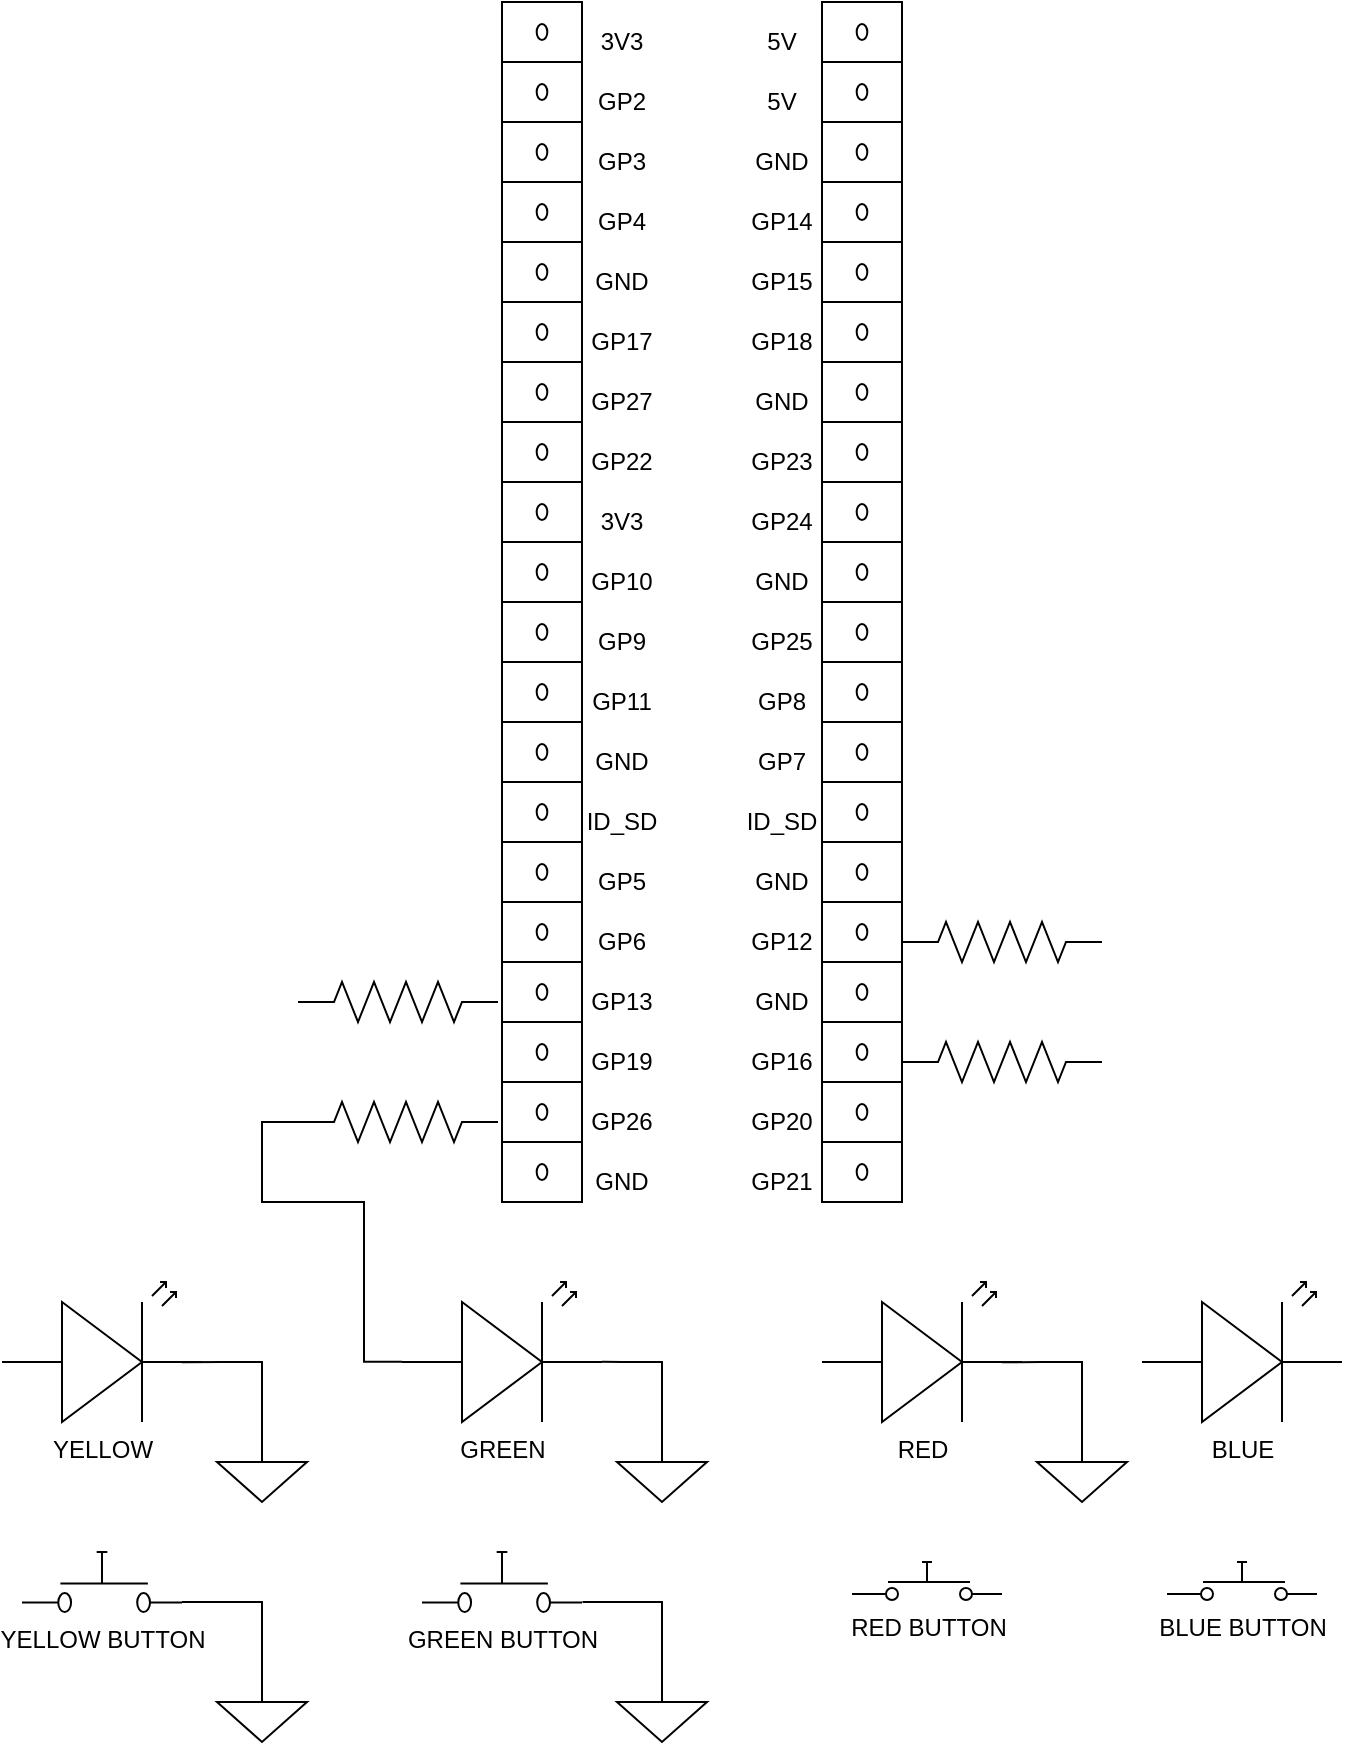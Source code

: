<mxfile version="12.1.8" type="github" pages="1">
  <diagram id="KsGbzgoHT5X_Ue6g_nk4" name="Page-1">
    <mxGraphModel dx="1600" dy="1995" grid="1" gridSize="10" guides="1" tooltips="1" connect="1" arrows="1" fold="1" page="1" pageScale="1" pageWidth="850" pageHeight="1100" math="0" shadow="0">
      <root>
        <mxCell id="0"/>
        <mxCell id="1" parent="0"/>
        <mxCell id="Pd7MUSjjiSU6BdeKO4Gg-2" value="YELLOW" style="verticalLabelPosition=bottom;shadow=0;dashed=0;align=center;fillColor=#ffffff;html=1;verticalAlign=top;strokeWidth=1;shape=mxgraph.electrical.opto_electronics.led_2;pointerEvents=1;" vertex="1" parent="1">
          <mxGeometry x="30" y="120" width="100" height="70" as="geometry"/>
        </mxCell>
        <mxCell id="Pd7MUSjjiSU6BdeKO4Gg-3" value="GREEN" style="verticalLabelPosition=bottom;shadow=0;dashed=0;align=center;fillColor=#ffffff;html=1;verticalAlign=top;strokeWidth=1;shape=mxgraph.electrical.opto_electronics.led_2;pointerEvents=1;" vertex="1" parent="1">
          <mxGeometry x="230" y="120" width="100" height="70" as="geometry"/>
        </mxCell>
        <mxCell id="Pd7MUSjjiSU6BdeKO4Gg-4" value="RED" style="verticalLabelPosition=bottom;shadow=0;dashed=0;align=center;fillColor=#ffffff;html=1;verticalAlign=top;strokeWidth=1;shape=mxgraph.electrical.opto_electronics.led_2;pointerEvents=1;" vertex="1" parent="1">
          <mxGeometry x="440" y="120" width="100" height="70" as="geometry"/>
        </mxCell>
        <mxCell id="Pd7MUSjjiSU6BdeKO4Gg-5" value="BLUE" style="verticalLabelPosition=bottom;shadow=0;dashed=0;align=center;fillColor=#ffffff;html=1;verticalAlign=top;strokeWidth=1;shape=mxgraph.electrical.opto_electronics.led_2;pointerEvents=1;" vertex="1" parent="1">
          <mxGeometry x="600" y="120" width="100" height="70" as="geometry"/>
        </mxCell>
        <mxCell id="Pd7MUSjjiSU6BdeKO4Gg-8" value="YELLOW BUTTON" style="pointerEvents=1;verticalLabelPosition=bottom;shadow=0;dashed=0;align=center;fillColor=#ffffff;html=1;verticalAlign=top;strokeWidth=1;shape=mxgraph.electrical.electro-mechanical.push_switch_no;" vertex="1" parent="1">
          <mxGeometry x="40" y="255" width="80" height="30" as="geometry"/>
        </mxCell>
        <mxCell id="Pd7MUSjjiSU6BdeKO4Gg-10" value="RED BUTTON" style="pointerEvents=1;verticalLabelPosition=bottom;shadow=0;dashed=0;align=center;fillColor=#ffffff;html=1;verticalAlign=top;strokeWidth=1;shape=mxgraph.electrical.electro-mechanical.push_switch_no;" vertex="1" parent="1">
          <mxGeometry x="455" y="260" width="75" height="19" as="geometry"/>
        </mxCell>
        <mxCell id="Pd7MUSjjiSU6BdeKO4Gg-11" value="BLUE BUTTON" style="pointerEvents=1;verticalLabelPosition=bottom;shadow=0;dashed=0;align=center;fillColor=#ffffff;html=1;verticalAlign=top;strokeWidth=1;shape=mxgraph.electrical.electro-mechanical.push_switch_no;" vertex="1" parent="1">
          <mxGeometry x="612.5" y="260" width="75" height="19" as="geometry"/>
        </mxCell>
        <mxCell id="Pd7MUSjjiSU6BdeKO4Gg-14" value="" style="pointerEvents=1;verticalLabelPosition=bottom;shadow=0;dashed=0;align=center;fillColor=#ffffff;html=1;verticalAlign=top;strokeWidth=1;shape=mxgraph.electrical.miscellaneous.terminal_board;autosize=1;" vertex="1" parent="1">
          <mxGeometry x="280" y="-160" width="40" height="120" as="geometry"/>
        </mxCell>
        <mxCell id="Pd7MUSjjiSU6BdeKO4Gg-15" value="" style="pointerEvents=1;verticalLabelPosition=bottom;shadow=0;dashed=0;align=center;fillColor=#ffffff;html=1;verticalAlign=top;strokeWidth=1;shape=mxgraph.electrical.miscellaneous.terminal_board;autosize=1;" vertex="1" parent="1">
          <mxGeometry x="440" y="-40" width="40" height="120" as="geometry"/>
        </mxCell>
        <mxCell id="Pd7MUSjjiSU6BdeKO4Gg-16" value="" style="pointerEvents=1;verticalLabelPosition=bottom;shadow=0;dashed=0;align=center;fillColor=#ffffff;html=1;verticalAlign=top;strokeWidth=1;shape=mxgraph.electrical.miscellaneous.terminal_board;autosize=1;" vertex="1" parent="1">
          <mxGeometry x="440" y="-160" width="40" height="120" as="geometry"/>
        </mxCell>
        <mxCell id="Pd7MUSjjiSU6BdeKO4Gg-17" value="" style="pointerEvents=1;verticalLabelPosition=bottom;shadow=0;dashed=0;align=center;fillColor=#ffffff;html=1;verticalAlign=top;strokeWidth=1;shape=mxgraph.electrical.miscellaneous.terminal_board;autosize=1;" vertex="1" parent="1">
          <mxGeometry x="280" y="-40" width="40" height="120" as="geometry"/>
        </mxCell>
        <mxCell id="Pd7MUSjjiSU6BdeKO4Gg-18" value="" style="pointerEvents=1;verticalLabelPosition=bottom;shadow=0;dashed=0;align=center;fillColor=#ffffff;html=1;verticalAlign=top;strokeWidth=1;shape=mxgraph.electrical.miscellaneous.terminal_board;autosize=1;" vertex="1" parent="1">
          <mxGeometry x="280" y="-400" width="40" height="120" as="geometry"/>
        </mxCell>
        <mxCell id="Pd7MUSjjiSU6BdeKO4Gg-19" value="" style="pointerEvents=1;verticalLabelPosition=bottom;shadow=0;dashed=0;align=center;fillColor=#ffffff;html=1;verticalAlign=top;strokeWidth=1;shape=mxgraph.electrical.miscellaneous.terminal_board;autosize=1;" vertex="1" parent="1">
          <mxGeometry x="440" y="-280" width="40" height="120" as="geometry"/>
        </mxCell>
        <mxCell id="Pd7MUSjjiSU6BdeKO4Gg-20" value="" style="pointerEvents=1;verticalLabelPosition=bottom;shadow=0;dashed=0;align=center;fillColor=#ffffff;html=1;verticalAlign=top;strokeWidth=1;shape=mxgraph.electrical.miscellaneous.terminal_board;autosize=1;" vertex="1" parent="1">
          <mxGeometry x="440" y="-400" width="40" height="120" as="geometry"/>
        </mxCell>
        <mxCell id="Pd7MUSjjiSU6BdeKO4Gg-21" value="" style="pointerEvents=1;verticalLabelPosition=bottom;shadow=0;dashed=0;align=center;fillColor=#ffffff;html=1;verticalAlign=top;strokeWidth=1;shape=mxgraph.electrical.miscellaneous.terminal_board;autosize=1;" vertex="1" parent="1">
          <mxGeometry x="280" y="-280" width="40" height="120" as="geometry"/>
        </mxCell>
        <mxCell id="Pd7MUSjjiSU6BdeKO4Gg-22" value="" style="pointerEvents=1;verticalLabelPosition=bottom;shadow=0;dashed=0;align=center;fillColor=#ffffff;html=1;verticalAlign=top;strokeWidth=1;shape=mxgraph.electrical.miscellaneous.terminal_board;autosize=1;" vertex="1" parent="1">
          <mxGeometry x="280" y="-520" width="40" height="120" as="geometry"/>
        </mxCell>
        <mxCell id="Pd7MUSjjiSU6BdeKO4Gg-23" value="" style="pointerEvents=1;verticalLabelPosition=bottom;shadow=0;dashed=0;align=center;fillColor=#ffffff;html=1;verticalAlign=top;strokeWidth=1;shape=mxgraph.electrical.miscellaneous.terminal_board;autosize=1;" vertex="1" parent="1">
          <mxGeometry x="440" y="-520" width="40" height="120" as="geometry"/>
        </mxCell>
        <mxCell id="Pd7MUSjjiSU6BdeKO4Gg-24" value="3V3" style="text;html=1;strokeColor=none;fillColor=none;align=center;verticalAlign=middle;whiteSpace=wrap;rounded=0;" vertex="1" parent="1">
          <mxGeometry x="320" y="-510" width="40" height="20" as="geometry"/>
        </mxCell>
        <mxCell id="Pd7MUSjjiSU6BdeKO4Gg-25" value="&lt;div&gt;GP2&lt;/div&gt;" style="text;html=1;strokeColor=none;fillColor=none;align=center;verticalAlign=middle;whiteSpace=wrap;rounded=0;" vertex="1" parent="1">
          <mxGeometry x="320" y="-480" width="40" height="20" as="geometry"/>
        </mxCell>
        <mxCell id="Pd7MUSjjiSU6BdeKO4Gg-26" value="&lt;div&gt;GP3&lt;/div&gt;" style="text;html=1;strokeColor=none;fillColor=none;align=center;verticalAlign=middle;whiteSpace=wrap;rounded=0;" vertex="1" parent="1">
          <mxGeometry x="320" y="-450" width="40" height="20" as="geometry"/>
        </mxCell>
        <mxCell id="Pd7MUSjjiSU6BdeKO4Gg-27" value="5V" style="text;html=1;strokeColor=none;fillColor=none;align=center;verticalAlign=middle;whiteSpace=wrap;rounded=0;" vertex="1" parent="1">
          <mxGeometry x="400" y="-510" width="40" height="20" as="geometry"/>
        </mxCell>
        <mxCell id="Pd7MUSjjiSU6BdeKO4Gg-28" value="5V" style="text;html=1;strokeColor=none;fillColor=none;align=center;verticalAlign=middle;whiteSpace=wrap;rounded=0;" vertex="1" parent="1">
          <mxGeometry x="400" y="-480" width="40" height="20" as="geometry"/>
        </mxCell>
        <mxCell id="Pd7MUSjjiSU6BdeKO4Gg-29" value="GND" style="text;html=1;strokeColor=none;fillColor=none;align=center;verticalAlign=middle;whiteSpace=wrap;rounded=0;" vertex="1" parent="1">
          <mxGeometry x="400" y="-450" width="40" height="20" as="geometry"/>
        </mxCell>
        <mxCell id="Pd7MUSjjiSU6BdeKO4Gg-30" value="&lt;div&gt;GP14&lt;/div&gt;" style="text;html=1;strokeColor=none;fillColor=none;align=center;verticalAlign=middle;whiteSpace=wrap;rounded=0;" vertex="1" parent="1">
          <mxGeometry x="400" y="-420" width="40" height="20" as="geometry"/>
        </mxCell>
        <mxCell id="Pd7MUSjjiSU6BdeKO4Gg-31" value="&lt;div&gt;GP4&lt;/div&gt;" style="text;html=1;strokeColor=none;fillColor=none;align=center;verticalAlign=middle;whiteSpace=wrap;rounded=0;" vertex="1" parent="1">
          <mxGeometry x="320" y="-420" width="40" height="20" as="geometry"/>
        </mxCell>
        <mxCell id="Pd7MUSjjiSU6BdeKO4Gg-32" value="GND" style="text;html=1;strokeColor=none;fillColor=none;align=center;verticalAlign=middle;whiteSpace=wrap;rounded=0;" vertex="1" parent="1">
          <mxGeometry x="320" y="-390" width="40" height="20" as="geometry"/>
        </mxCell>
        <mxCell id="Pd7MUSjjiSU6BdeKO4Gg-33" value="&lt;div&gt;GP15&lt;/div&gt;" style="text;html=1;strokeColor=none;fillColor=none;align=center;verticalAlign=middle;whiteSpace=wrap;rounded=0;" vertex="1" parent="1">
          <mxGeometry x="400" y="-390" width="40" height="20" as="geometry"/>
        </mxCell>
        <mxCell id="Pd7MUSjjiSU6BdeKO4Gg-34" value="&lt;div&gt;GP18&lt;/div&gt;" style="text;html=1;strokeColor=none;fillColor=none;align=center;verticalAlign=middle;whiteSpace=wrap;rounded=0;" vertex="1" parent="1">
          <mxGeometry x="400" y="-360" width="40" height="20" as="geometry"/>
        </mxCell>
        <mxCell id="Pd7MUSjjiSU6BdeKO4Gg-35" value="GND" style="text;html=1;strokeColor=none;fillColor=none;align=center;verticalAlign=middle;whiteSpace=wrap;rounded=0;" vertex="1" parent="1">
          <mxGeometry x="400" y="-330" width="40" height="20" as="geometry"/>
        </mxCell>
        <mxCell id="Pd7MUSjjiSU6BdeKO4Gg-36" value="&lt;div&gt;GP22&lt;/div&gt;" style="text;html=1;strokeColor=none;fillColor=none;align=center;verticalAlign=middle;whiteSpace=wrap;rounded=0;" vertex="1" parent="1">
          <mxGeometry x="320" y="-300" width="40" height="20" as="geometry"/>
        </mxCell>
        <mxCell id="Pd7MUSjjiSU6BdeKO4Gg-37" value="&lt;div&gt;GP17&lt;/div&gt;" style="text;html=1;strokeColor=none;fillColor=none;align=center;verticalAlign=middle;whiteSpace=wrap;rounded=0;" vertex="1" parent="1">
          <mxGeometry x="320" y="-360" width="40" height="20" as="geometry"/>
        </mxCell>
        <mxCell id="Pd7MUSjjiSU6BdeKO4Gg-38" value="&lt;div&gt;GP27&lt;/div&gt;" style="text;html=1;strokeColor=none;fillColor=none;align=center;verticalAlign=middle;whiteSpace=wrap;rounded=0;" vertex="1" parent="1">
          <mxGeometry x="320" y="-330" width="40" height="20" as="geometry"/>
        </mxCell>
        <mxCell id="Pd7MUSjjiSU6BdeKO4Gg-39" value="3V3" style="text;html=1;strokeColor=none;fillColor=none;align=center;verticalAlign=middle;whiteSpace=wrap;rounded=0;" vertex="1" parent="1">
          <mxGeometry x="320" y="-270" width="40" height="20" as="geometry"/>
        </mxCell>
        <mxCell id="Pd7MUSjjiSU6BdeKO4Gg-40" value="GND" style="text;html=1;strokeColor=none;fillColor=none;align=center;verticalAlign=middle;whiteSpace=wrap;rounded=0;" vertex="1" parent="1">
          <mxGeometry x="400" y="-240" width="40" height="20" as="geometry"/>
        </mxCell>
        <mxCell id="Pd7MUSjjiSU6BdeKO4Gg-41" value="&lt;div&gt;GP23&lt;/div&gt;" style="text;html=1;strokeColor=none;fillColor=none;align=center;verticalAlign=middle;whiteSpace=wrap;rounded=0;" vertex="1" parent="1">
          <mxGeometry x="400" y="-300" width="40" height="20" as="geometry"/>
        </mxCell>
        <mxCell id="Pd7MUSjjiSU6BdeKO4Gg-42" value="&lt;div&gt;GP24&lt;/div&gt;" style="text;html=1;strokeColor=none;fillColor=none;align=center;verticalAlign=middle;whiteSpace=wrap;rounded=0;" vertex="1" parent="1">
          <mxGeometry x="400" y="-270" width="40" height="20" as="geometry"/>
        </mxCell>
        <mxCell id="Pd7MUSjjiSU6BdeKO4Gg-44" value="&lt;div&gt;GP10&lt;/div&gt;" style="text;html=1;strokeColor=none;fillColor=none;align=center;verticalAlign=middle;whiteSpace=wrap;rounded=0;" vertex="1" parent="1">
          <mxGeometry x="320" y="-240" width="40" height="20" as="geometry"/>
        </mxCell>
        <mxCell id="Pd7MUSjjiSU6BdeKO4Gg-45" value="&lt;div&gt;GP9&lt;/div&gt;" style="text;html=1;strokeColor=none;fillColor=none;align=center;verticalAlign=middle;whiteSpace=wrap;rounded=0;" vertex="1" parent="1">
          <mxGeometry x="320" y="-210" width="40" height="20" as="geometry"/>
        </mxCell>
        <mxCell id="Pd7MUSjjiSU6BdeKO4Gg-46" value="&lt;div&gt;GP11&lt;/div&gt;" style="text;html=1;strokeColor=none;fillColor=none;align=center;verticalAlign=middle;whiteSpace=wrap;rounded=0;" vertex="1" parent="1">
          <mxGeometry x="320" y="-180" width="40" height="20" as="geometry"/>
        </mxCell>
        <mxCell id="Pd7MUSjjiSU6BdeKO4Gg-47" value="&lt;div&gt;GP25&lt;/div&gt;" style="text;html=1;strokeColor=none;fillColor=none;align=center;verticalAlign=middle;whiteSpace=wrap;rounded=0;" vertex="1" parent="1">
          <mxGeometry x="400" y="-210" width="40" height="20" as="geometry"/>
        </mxCell>
        <mxCell id="Pd7MUSjjiSU6BdeKO4Gg-48" value="&lt;div&gt;GP8&lt;/div&gt;" style="text;html=1;strokeColor=none;fillColor=none;align=center;verticalAlign=middle;whiteSpace=wrap;rounded=0;" vertex="1" parent="1">
          <mxGeometry x="400" y="-180" width="40" height="20" as="geometry"/>
        </mxCell>
        <mxCell id="Pd7MUSjjiSU6BdeKO4Gg-49" value="&lt;div&gt;GP7&lt;/div&gt;" style="text;html=1;strokeColor=none;fillColor=none;align=center;verticalAlign=middle;whiteSpace=wrap;rounded=0;" vertex="1" parent="1">
          <mxGeometry x="400" y="-150" width="40" height="20" as="geometry"/>
        </mxCell>
        <mxCell id="Pd7MUSjjiSU6BdeKO4Gg-50" value="GND" style="text;html=1;strokeColor=none;fillColor=none;align=center;verticalAlign=middle;whiteSpace=wrap;rounded=0;" vertex="1" parent="1">
          <mxGeometry x="320" y="-150" width="40" height="20" as="geometry"/>
        </mxCell>
        <mxCell id="Pd7MUSjjiSU6BdeKO4Gg-51" value="ID_SD" style="text;html=1;strokeColor=none;fillColor=none;align=center;verticalAlign=middle;whiteSpace=wrap;rounded=0;" vertex="1" parent="1">
          <mxGeometry x="320" y="-120" width="40" height="20" as="geometry"/>
        </mxCell>
        <mxCell id="Pd7MUSjjiSU6BdeKO4Gg-52" value="ID_SD" style="text;html=1;strokeColor=none;fillColor=none;align=center;verticalAlign=middle;whiteSpace=wrap;rounded=0;" vertex="1" parent="1">
          <mxGeometry x="400" y="-120" width="40" height="20" as="geometry"/>
        </mxCell>
        <mxCell id="Pd7MUSjjiSU6BdeKO4Gg-53" value="GND" style="text;html=1;strokeColor=none;fillColor=none;align=center;verticalAlign=middle;whiteSpace=wrap;rounded=0;" vertex="1" parent="1">
          <mxGeometry x="400" y="-90" width="40" height="20" as="geometry"/>
        </mxCell>
        <mxCell id="Pd7MUSjjiSU6BdeKO4Gg-54" value="GND" style="text;html=1;strokeColor=none;fillColor=none;align=center;verticalAlign=middle;whiteSpace=wrap;rounded=0;" vertex="1" parent="1">
          <mxGeometry x="400" y="-30" width="40" height="20" as="geometry"/>
        </mxCell>
        <mxCell id="Pd7MUSjjiSU6BdeKO4Gg-55" value="GND" style="text;html=1;strokeColor=none;fillColor=none;align=center;verticalAlign=middle;whiteSpace=wrap;rounded=0;" vertex="1" parent="1">
          <mxGeometry x="320" y="60" width="40" height="20" as="geometry"/>
        </mxCell>
        <mxCell id="Pd7MUSjjiSU6BdeKO4Gg-56" value="&lt;div&gt;GP5&lt;/div&gt;" style="text;html=1;strokeColor=none;fillColor=none;align=center;verticalAlign=middle;whiteSpace=wrap;rounded=0;" vertex="1" parent="1">
          <mxGeometry x="320" y="-90" width="40" height="20" as="geometry"/>
        </mxCell>
        <mxCell id="Pd7MUSjjiSU6BdeKO4Gg-57" value="&lt;div&gt;GP6&lt;/div&gt;" style="text;html=1;strokeColor=none;fillColor=none;align=center;verticalAlign=middle;whiteSpace=wrap;rounded=0;" vertex="1" parent="1">
          <mxGeometry x="320" y="-60" width="40" height="20" as="geometry"/>
        </mxCell>
        <mxCell id="Pd7MUSjjiSU6BdeKO4Gg-58" value="&lt;div&gt;GP13&lt;/div&gt;" style="text;html=1;strokeColor=none;fillColor=none;align=center;verticalAlign=middle;whiteSpace=wrap;rounded=0;" vertex="1" parent="1">
          <mxGeometry x="320" y="-30" width="40" height="20" as="geometry"/>
        </mxCell>
        <mxCell id="Pd7MUSjjiSU6BdeKO4Gg-59" value="&lt;div&gt;GP12&lt;/div&gt;" style="text;html=1;strokeColor=none;fillColor=none;align=center;verticalAlign=middle;whiteSpace=wrap;rounded=0;" vertex="1" parent="1">
          <mxGeometry x="400" y="-60" width="40" height="20" as="geometry"/>
        </mxCell>
        <mxCell id="Pd7MUSjjiSU6BdeKO4Gg-60" value="&lt;div&gt;GP19&lt;/div&gt;" style="text;html=1;strokeColor=none;fillColor=none;align=center;verticalAlign=middle;whiteSpace=wrap;rounded=0;" vertex="1" parent="1">
          <mxGeometry x="320" width="40" height="20" as="geometry"/>
        </mxCell>
        <mxCell id="Pd7MUSjjiSU6BdeKO4Gg-61" value="&lt;div&gt;GP26&lt;/div&gt;" style="text;html=1;strokeColor=none;fillColor=none;align=center;verticalAlign=middle;whiteSpace=wrap;rounded=0;" vertex="1" parent="1">
          <mxGeometry x="320" y="30" width="40" height="20" as="geometry"/>
        </mxCell>
        <mxCell id="Pd7MUSjjiSU6BdeKO4Gg-62" value="&lt;div&gt;GP16&lt;/div&gt;" style="text;html=1;strokeColor=none;fillColor=none;align=center;verticalAlign=middle;whiteSpace=wrap;rounded=0;" vertex="1" parent="1">
          <mxGeometry x="400" width="40" height="20" as="geometry"/>
        </mxCell>
        <mxCell id="Pd7MUSjjiSU6BdeKO4Gg-63" value="&lt;div&gt;GP20&lt;/div&gt;" style="text;html=1;strokeColor=none;fillColor=none;align=center;verticalAlign=middle;whiteSpace=wrap;rounded=0;" vertex="1" parent="1">
          <mxGeometry x="400" y="30" width="40" height="20" as="geometry"/>
        </mxCell>
        <mxCell id="Pd7MUSjjiSU6BdeKO4Gg-64" value="&lt;div&gt;GP21&lt;/div&gt;" style="text;html=1;strokeColor=none;fillColor=none;align=center;verticalAlign=middle;whiteSpace=wrap;rounded=0;" vertex="1" parent="1">
          <mxGeometry x="400" y="60" width="40" height="20" as="geometry"/>
        </mxCell>
        <mxCell id="Pd7MUSjjiSU6BdeKO4Gg-90" style="edgeStyle=orthogonalEdgeStyle;rounded=0;orthogonalLoop=1;jettySize=auto;html=1;entryX=0;entryY=0.57;entryDx=0;entryDy=0;entryPerimeter=0;endArrow=none;endFill=0;" edge="1" parent="1" source="Pd7MUSjjiSU6BdeKO4Gg-65" target="Pd7MUSjjiSU6BdeKO4Gg-3">
          <mxGeometry relative="1" as="geometry">
            <Array as="points">
              <mxPoint x="160" y="40"/>
              <mxPoint x="160" y="80"/>
              <mxPoint x="211" y="80"/>
              <mxPoint x="211" y="160"/>
            </Array>
          </mxGeometry>
        </mxCell>
        <mxCell id="Pd7MUSjjiSU6BdeKO4Gg-65" value="" style="pointerEvents=1;verticalLabelPosition=bottom;shadow=0;dashed=0;align=center;fillColor=#ffffff;html=1;verticalAlign=top;strokeWidth=1;shape=mxgraph.electrical.resistors.resistor_2;" vertex="1" parent="1">
          <mxGeometry x="178" y="30" width="100" height="20" as="geometry"/>
        </mxCell>
        <mxCell id="Pd7MUSjjiSU6BdeKO4Gg-66" value="" style="pointerEvents=1;verticalLabelPosition=bottom;shadow=0;dashed=0;align=center;fillColor=#ffffff;html=1;verticalAlign=top;strokeWidth=1;shape=mxgraph.electrical.resistors.resistor_2;" vertex="1" parent="1">
          <mxGeometry x="178" y="-30" width="100" height="20" as="geometry"/>
        </mxCell>
        <mxCell id="Pd7MUSjjiSU6BdeKO4Gg-67" value="" style="pointerEvents=1;verticalLabelPosition=bottom;shadow=0;dashed=0;align=center;fillColor=#ffffff;html=1;verticalAlign=top;strokeWidth=1;shape=mxgraph.electrical.resistors.resistor_2;" vertex="1" parent="1">
          <mxGeometry x="480" y="-60" width="100" height="20" as="geometry"/>
        </mxCell>
        <mxCell id="Pd7MUSjjiSU6BdeKO4Gg-68" value="" style="pointerEvents=1;verticalLabelPosition=bottom;shadow=0;dashed=0;align=center;fillColor=#ffffff;html=1;verticalAlign=top;strokeWidth=1;shape=mxgraph.electrical.resistors.resistor_2;" vertex="1" parent="1">
          <mxGeometry x="480" width="100" height="20" as="geometry"/>
        </mxCell>
        <mxCell id="Pd7MUSjjiSU6BdeKO4Gg-70" style="edgeStyle=orthogonalEdgeStyle;rounded=0;orthogonalLoop=1;jettySize=auto;html=1;entryX=1;entryY=0.57;entryDx=0;entryDy=0;entryPerimeter=0;endArrow=none;endFill=0;" edge="1" parent="1" source="Pd7MUSjjiSU6BdeKO4Gg-69" target="Pd7MUSjjiSU6BdeKO4Gg-3">
          <mxGeometry relative="1" as="geometry">
            <Array as="points">
              <mxPoint x="360" y="160"/>
              <mxPoint x="340" y="160"/>
            </Array>
          </mxGeometry>
        </mxCell>
        <mxCell id="Pd7MUSjjiSU6BdeKO4Gg-69" value="" style="pointerEvents=1;verticalLabelPosition=bottom;shadow=0;dashed=0;align=center;fillColor=#ffffff;html=1;verticalAlign=top;strokeWidth=1;shape=mxgraph.electrical.signal_sources.signal_ground;" vertex="1" parent="1">
          <mxGeometry x="337.5" y="200" width="45" height="30" as="geometry"/>
        </mxCell>
        <mxCell id="Pd7MUSjjiSU6BdeKO4Gg-71" style="edgeStyle=orthogonalEdgeStyle;rounded=0;orthogonalLoop=1;jettySize=auto;html=1;entryX=1;entryY=0.57;entryDx=0;entryDy=0;entryPerimeter=0;endArrow=none;endFill=0;" edge="1" source="Pd7MUSjjiSU6BdeKO4Gg-72" parent="1">
          <mxGeometry relative="1" as="geometry">
            <mxPoint x="119.941" y="160.176" as="targetPoint"/>
            <Array as="points">
              <mxPoint x="160" y="160"/>
              <mxPoint x="140" y="160"/>
            </Array>
          </mxGeometry>
        </mxCell>
        <mxCell id="Pd7MUSjjiSU6BdeKO4Gg-72" value="" style="pointerEvents=1;verticalLabelPosition=bottom;shadow=0;dashed=0;align=center;fillColor=#ffffff;html=1;verticalAlign=top;strokeWidth=1;shape=mxgraph.electrical.signal_sources.signal_ground;" vertex="1" parent="1">
          <mxGeometry x="137.5" y="200" width="45" height="30" as="geometry"/>
        </mxCell>
        <mxCell id="Pd7MUSjjiSU6BdeKO4Gg-73" style="edgeStyle=orthogonalEdgeStyle;rounded=0;orthogonalLoop=1;jettySize=auto;html=1;entryX=1;entryY=0.57;entryDx=0;entryDy=0;entryPerimeter=0;endArrow=none;endFill=0;" edge="1" source="Pd7MUSjjiSU6BdeKO4Gg-74" parent="1">
          <mxGeometry relative="1" as="geometry">
            <mxPoint x="529.941" y="160.176" as="targetPoint"/>
            <Array as="points">
              <mxPoint x="570" y="160"/>
              <mxPoint x="550" y="160"/>
            </Array>
          </mxGeometry>
        </mxCell>
        <mxCell id="Pd7MUSjjiSU6BdeKO4Gg-74" value="" style="pointerEvents=1;verticalLabelPosition=bottom;shadow=0;dashed=0;align=center;fillColor=#ffffff;html=1;verticalAlign=top;strokeWidth=1;shape=mxgraph.electrical.signal_sources.signal_ground;" vertex="1" parent="1">
          <mxGeometry x="547.5" y="200" width="45" height="30" as="geometry"/>
        </mxCell>
        <mxCell id="Pd7MUSjjiSU6BdeKO4Gg-75" style="edgeStyle=orthogonalEdgeStyle;rounded=0;orthogonalLoop=1;jettySize=auto;html=1;endArrow=none;endFill=0;" edge="1" source="Pd7MUSjjiSU6BdeKO4Gg-76" parent="1">
          <mxGeometry relative="1" as="geometry">
            <mxPoint x="120" y="280" as="targetPoint"/>
            <Array as="points">
              <mxPoint x="160" y="280"/>
            </Array>
          </mxGeometry>
        </mxCell>
        <mxCell id="Pd7MUSjjiSU6BdeKO4Gg-76" value="" style="pointerEvents=1;verticalLabelPosition=bottom;shadow=0;dashed=0;align=center;fillColor=#ffffff;html=1;verticalAlign=top;strokeWidth=1;shape=mxgraph.electrical.signal_sources.signal_ground;" vertex="1" parent="1">
          <mxGeometry x="137.5" y="320" width="45" height="30" as="geometry"/>
        </mxCell>
        <mxCell id="Pd7MUSjjiSU6BdeKO4Gg-82" value="GREEN BUTTON" style="pointerEvents=1;verticalLabelPosition=bottom;shadow=0;dashed=0;align=center;fillColor=#ffffff;html=1;verticalAlign=top;strokeWidth=1;shape=mxgraph.electrical.electro-mechanical.push_switch_no;" vertex="1" parent="1">
          <mxGeometry x="240" y="255" width="80" height="30" as="geometry"/>
        </mxCell>
        <mxCell id="Pd7MUSjjiSU6BdeKO4Gg-83" style="edgeStyle=orthogonalEdgeStyle;rounded=0;orthogonalLoop=1;jettySize=auto;html=1;endArrow=none;endFill=0;" edge="1" source="Pd7MUSjjiSU6BdeKO4Gg-84" parent="1">
          <mxGeometry relative="1" as="geometry">
            <mxPoint x="320.238" y="280" as="targetPoint"/>
            <Array as="points">
              <mxPoint x="360" y="280"/>
            </Array>
          </mxGeometry>
        </mxCell>
        <mxCell id="Pd7MUSjjiSU6BdeKO4Gg-84" value="" style="pointerEvents=1;verticalLabelPosition=bottom;shadow=0;dashed=0;align=center;fillColor=#ffffff;html=1;verticalAlign=top;strokeWidth=1;shape=mxgraph.electrical.signal_sources.signal_ground;" vertex="1" parent="1">
          <mxGeometry x="337.5" y="320" width="45" height="30" as="geometry"/>
        </mxCell>
      </root>
    </mxGraphModel>
  </diagram>
</mxfile>
